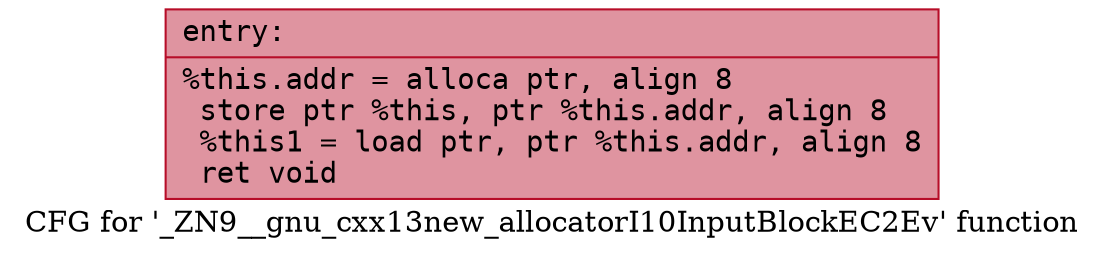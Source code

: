 digraph "CFG for '_ZN9__gnu_cxx13new_allocatorI10InputBlockEC2Ev' function" {
	label="CFG for '_ZN9__gnu_cxx13new_allocatorI10InputBlockEC2Ev' function";

	Node0x562c4e54b880 [shape=record,color="#b70d28ff", style=filled, fillcolor="#b70d2870" fontname="Courier",label="{entry:\l|  %this.addr = alloca ptr, align 8\l  store ptr %this, ptr %this.addr, align 8\l  %this1 = load ptr, ptr %this.addr, align 8\l  ret void\l}"];
}
